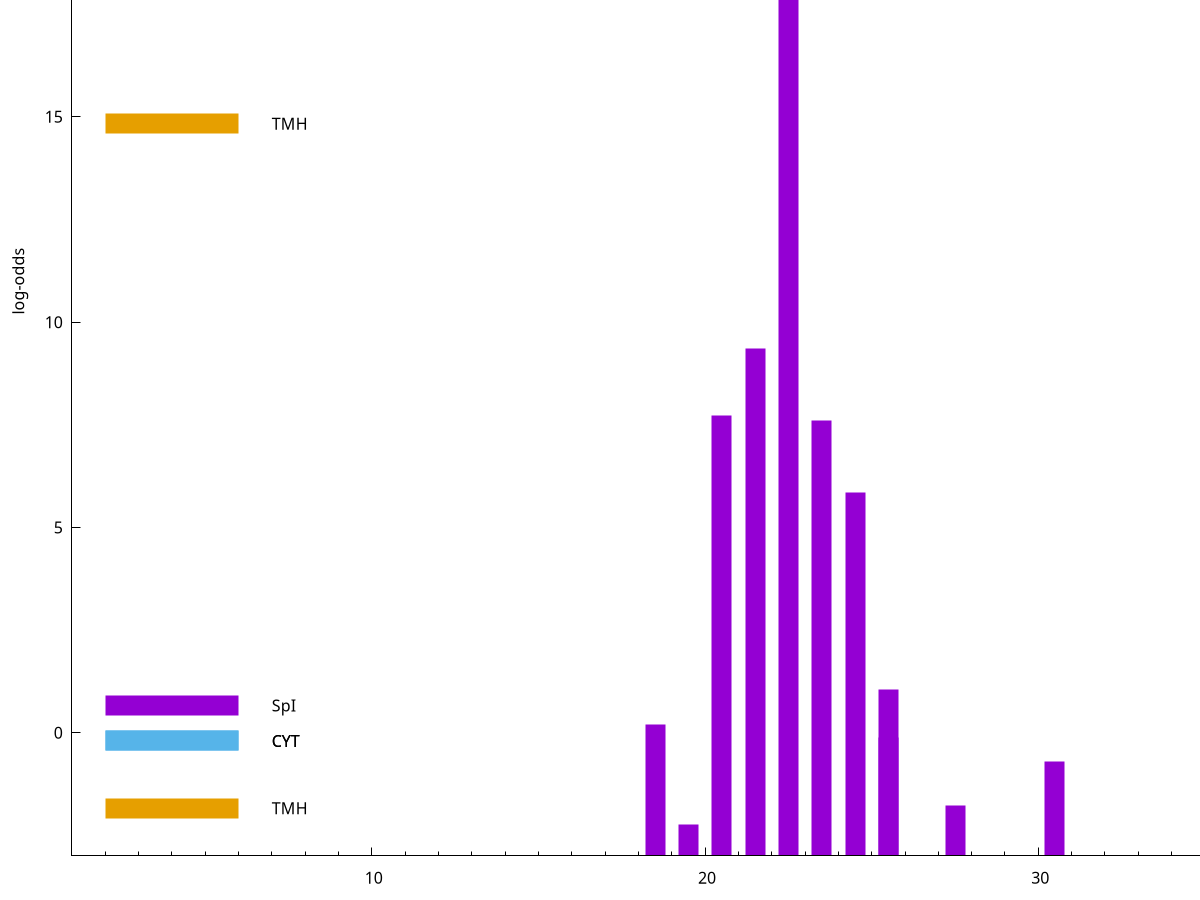 set title "LipoP predictions for SRR3987126.gff"
set size 2., 1.4
set xrange [1:70] 
set mxtics 10
set yrange [-3:25]
set y2range [0:28]
set ylabel "log-odds"
set term postscript eps color solid "Helvetica" 30
set output "SRR3987126.gff35.eps"
set arrow from 2,19.6875 to 6,19.6875 nohead lt 1 lw 20
set label "SpI" at 7,19.6875
set arrow from 2,14.8337 to 6,14.8337 nohead lt 4 lw 20
set label "TMH" at 7,14.8337
set arrow from 2,0.662631 to 6,0.662631 nohead lt 1 lw 20
set label "SpI" at 7,0.662631
set arrow from 2,-0.200913 to 6,-0.200913 nohead lt 3 lw 20
set label "CYT" at 7,-0.200913
set arrow from 2,-0.200913 to 6,-0.200913 nohead lt 3 lw 20
set label "CYT" at 7,-0.200913
set arrow from 2,-1.83762 to 6,-1.83762 nohead lt 4 lw 20
set label "TMH" at 7,-1.83762
set arrow from 2,19.6875 to 6,19.6875 nohead lt 1 lw 20
set label "SpI" at 7,19.6875
# NOTE: The scores below are the log-odds scores with the threshold
# NOTE: subtracted (a hack to make gnuplot make the histogram all
# NOTE: look nice).
plot "-" axes x1y2 title "" with impulses lt 1 lw 20
22.500000 22.685600
21.500000 12.369730
20.500000 10.715690
23.500000 10.604880
24.500000 8.848940
25.500000 4.059040
18.500000 3.210871
25.500000 2.882605
30.500000 2.310002
27.500000 1.230380
19.500000 0.770460
e
exit
